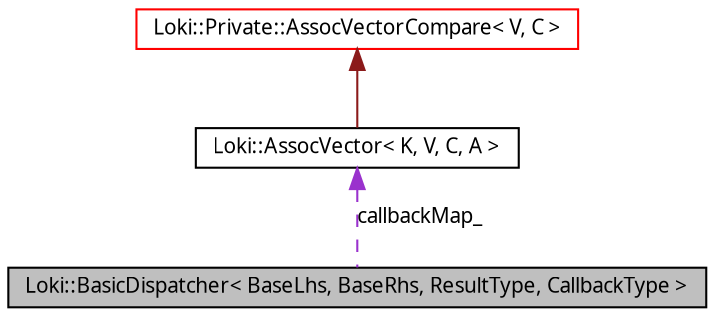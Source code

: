 digraph G
{
  bgcolor="transparent";
  edge [fontname="FreeSans.ttf",fontsize=10,labelfontname="FreeSans.ttf",labelfontsize=10];
  node [fontname="FreeSans.ttf",fontsize=10,shape=record];
  Node1 [label="Loki::BasicDispatcher\< BaseLhs, BaseRhs, ResultType, CallbackType \>",height=0.2,width=0.4,color="black", fillcolor="grey75", style="filled" fontcolor="black"];
  Node2 -> Node1 [dir=back,color="darkorchid3",fontsize=10,style="dashed",label="callbackMap_",fontname="FreeSans.ttf"];
  Node2 [label="Loki::AssocVector\< K, V, C, A \>",height=0.2,width=0.4,color="black",URL="$a00025.html"];
  Node3 -> Node2 [dir=back,color="firebrick4",fontsize=10,style="solid",fontname="FreeSans.ttf"];
  Node3 [label="Loki::Private::AssocVectorCompare\< V, C \>",height=0.2,width=0.4,color="red",URL="$a00027.html"];
}

